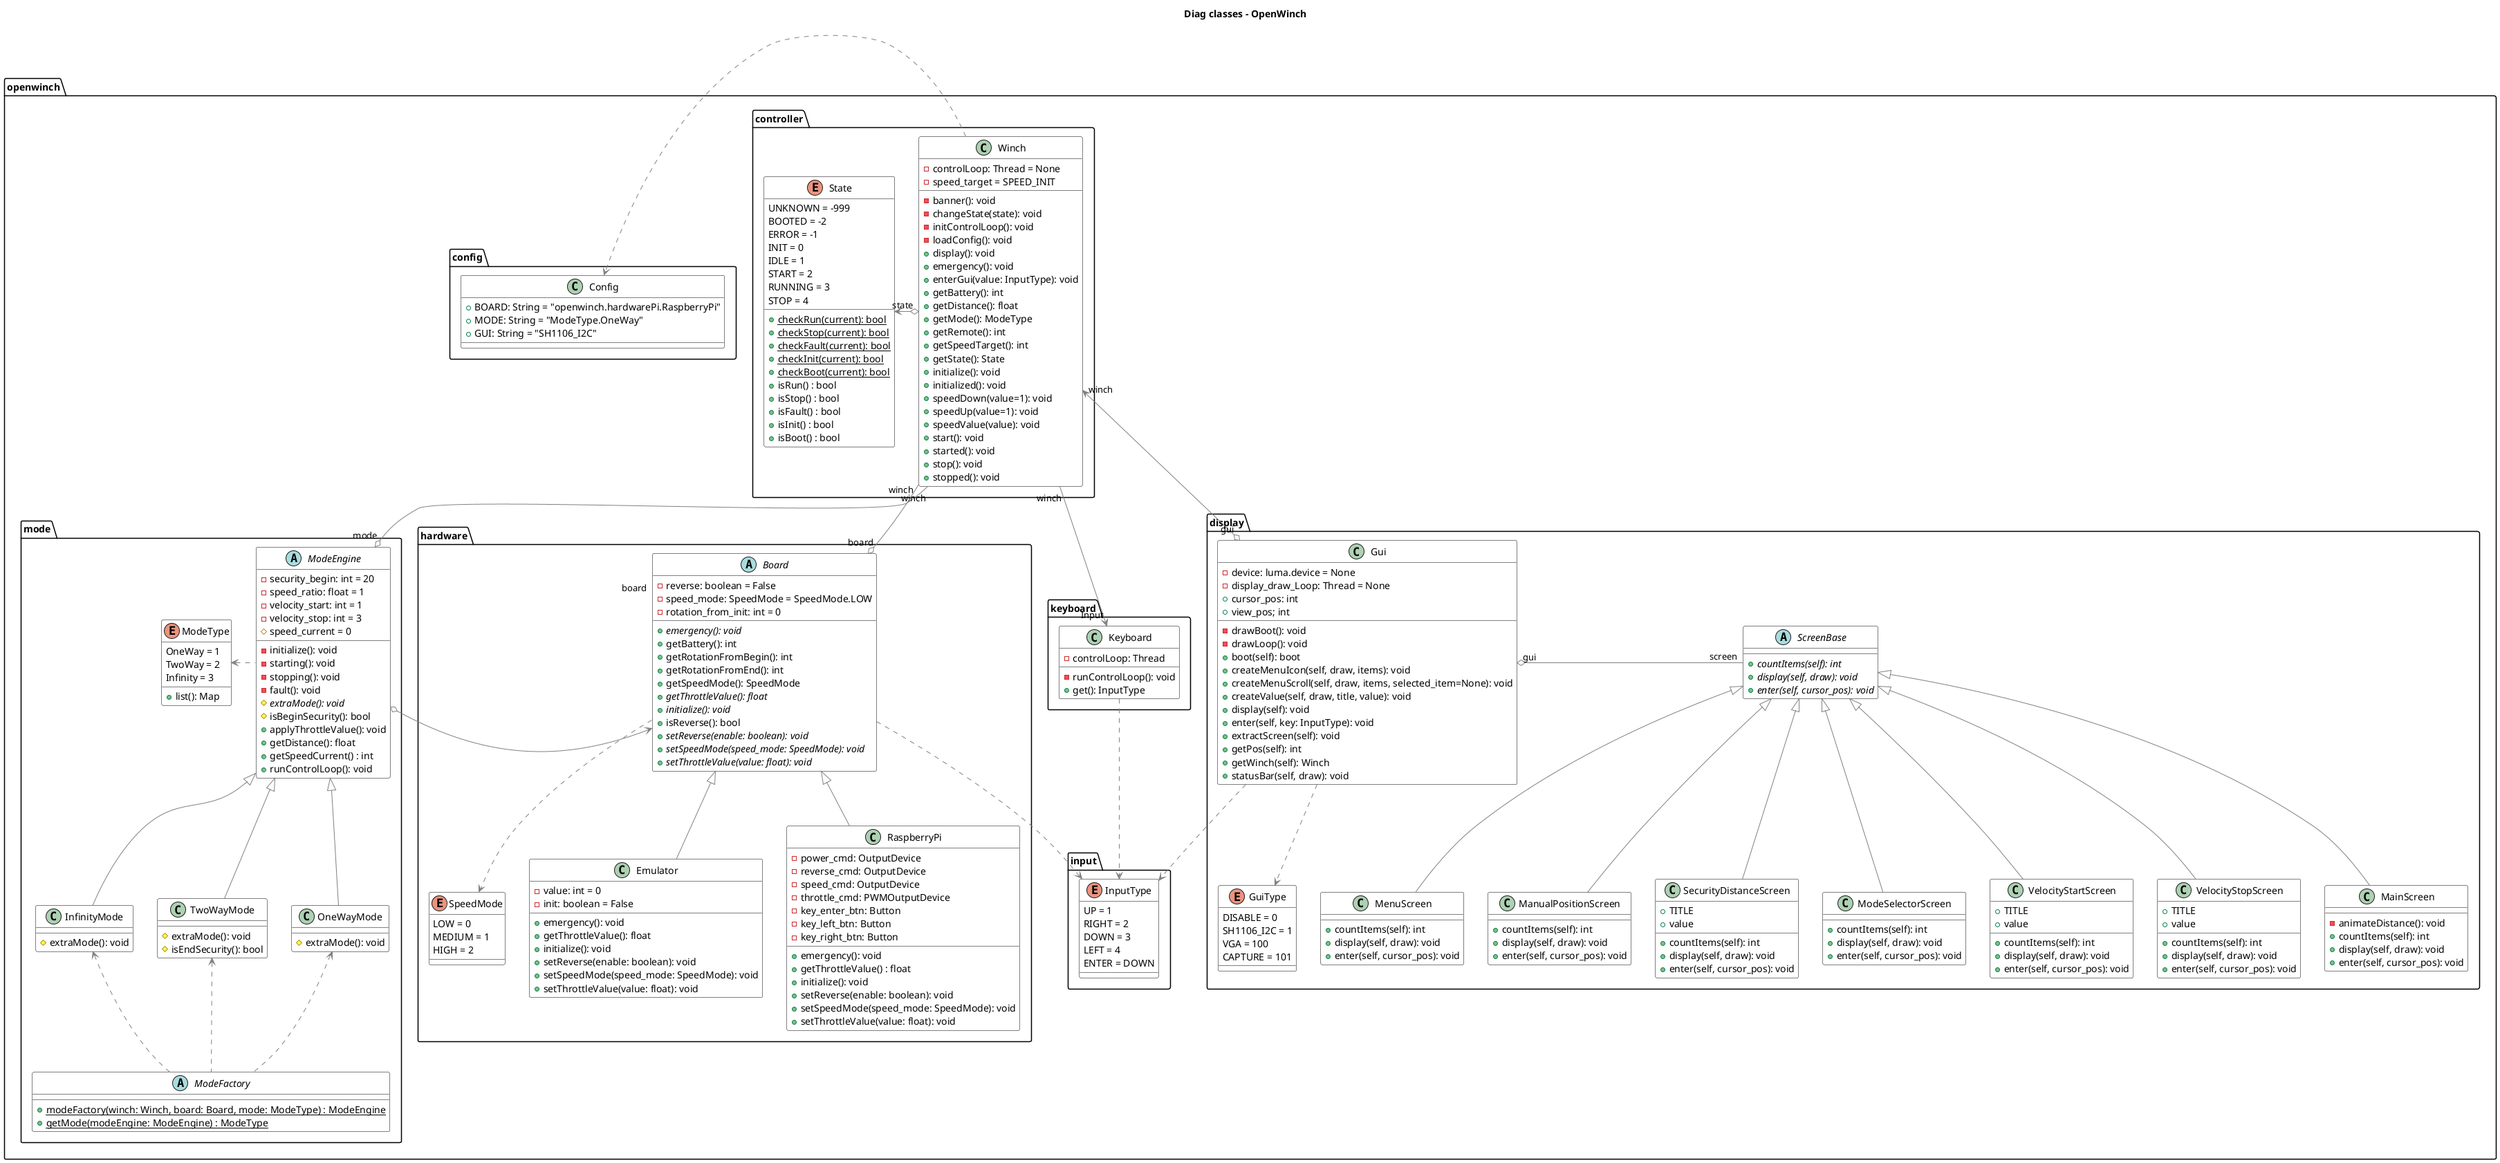 @startuml

skinparam class {
    BackgroundColor White
    ArrowColor Grey
    BorderColor Black
}

title Diag classes - OpenWinch

namespace openwinch.controller {

    enum State {
        UNKNOWN = -999
        BOOTED = -2
        ERROR = -1
        INIT = 0
        IDLE = 1
        START = 2
        RUNNING = 3
        STOP = 4
        {static}+checkRun(current): bool
        {static}+checkStop(current): bool
        {static}+checkFault(current): bool
        {static}+checkInit(current): bool
        {static}+checkBoot(current): bool
        +isRun() : bool
        +isStop() : bool
        +isFault() : bool
        +isInit() : bool
        +isBoot() : bool
    }

    class Winch {
        -controlLoop: Thread = None
        -speed_target = SPEED_INIT
        -banner(): void
        -changeState(state): void
        -initControlLoop(): void
        -loadConfig(): void
        +display(): void
        +emergency(): void
        +enterGui(value: InputType): void
        +getBattery(): int
        +getDistance(): float
        +getMode(): ModeType
        +getRemote(): int
        +getSpeedTarget(): int
        +getState(): State
        +initialize(): void
        +initialized(): void
        +speedDown(value=1): void
        +speedUp(value=1): void
        +speedValue(value): void
        +start(): void
        +started(): void
        +stop(): void
        +stopped(): void
    }

    Winch o-left-> "state" State
}

namespace openwinch.mode {

    enum ModeType {
        OneWay = 1
        TwoWay = 2
        Infinity = 3
        +list(): Map
    }

    abstract class ModeFactory {
        {static}+modeFactory(winch: Winch, board: Board, mode: ModeType) : ModeEngine
        {static}+getMode(modeEngine: ModeEngine) : ModeType
    }

    abstract class ModeEngine {
        -security_begin: int = 20
        -speed_ratio: float = 1
        -velocity_start: int = 1
        -velocity_stop: int = 3
        #speed_current = 0
        -initialize(): void
        -starting(): void
        -stopping(): void
        -fault(): void
        {abstract}#extraMode(): void
        #isBeginSecurity(): bool
        +applyThrottleValue(): void
        +getDistance(): float
        +getSpeedCurrent() : int
        +runControlLoop(): void
    }

    class OneWayMode extends ModeEngine {
        #extraMode(): void
    }
    class TwoWayMode extends ModeEngine{
        #extraMode(): void
        #isEndSecurity(): bool
    }
    class InfinityMode extends ModeEngine{
        #extraMode(): void
    }

    ModeEngine o-right-> "board" openwinch.hardware.Board
    ModeEngine "mode" o-up- "winch" openwinch.controller.Winch
    ModeEngine .left.> ModeType
    ModeFactory .up.> OneWayMode
    ModeFactory .up.> TwoWayMode
    ModeFactory .up.> InfinityMode
}

namespace openwinch.hardware {

    enum SpeedMode {
        LOW = 0
        MEDIUM = 1
        HIGH = 2
    }

    abstract class Board {
        -reverse: boolean = False
        -speed_mode: SpeedMode = SpeedMode.LOW
        -rotation_from_init: int = 0
        {abstract}+emergency(): void
        +getBattery(): int
        +getRotationFromBegin(): int
        +getRotationFromEnd(): int
        +getSpeedMode(): SpeedMode
        {abstract}+getThrottleValue(): float
        {abstract}+initialize(): void
        +isReverse(): bool
        {abstract}+setReverse(enable: boolean): void
        {abstract}+setSpeedMode(speed_mode: SpeedMode): void
        {abstract}+setThrottleValue(value: float): void
    }

    class Emulator extends Board {
        -value: int = 0
        -init: boolean = False
        +emergency(): void
        +getThrottleValue(): float
        +initialize(): void
        +setReverse(enable: boolean): void
        +setSpeedMode(speed_mode: SpeedMode): void
        +setThrottleValue(value: float): void
    }

    class RaspberryPi extends Board {
        -power_cmd: OutputDevice
        -reverse_cmd: OutputDevice
        -speed_cmd: OutputDevice
        -throttle_cmd: PWMOutputDevice
        -key_enter_btn: Button
        -key_left_btn: Button
        -key_right_btn: Button
        +emergency(): void
        +getThrottleValue() : float
        +initialize(): void
        +setReverse(enable: boolean): void
        +setSpeedMode(speed_mode: SpeedMode): void
        +setThrottleValue(value: float): void
    }

    Board ..> SpeedMode
    Board "board" o-up- "winch" openwinch.controller.Winch
    Board ..> openwinch.input.InputType
}

namespace openwinch.display {

    enum GuiType {
        DISABLE = 0
        SH1106_I2C = 1
        VGA = 100
        CAPTURE = 101
    }

    class Gui {
        -device: luma.device = None
        -display_draw_Loop: Thread = None
        +cursor_pos: int
        +view_pos; int
        -drawBoot(): void
        -drawLoop(): void
        +boot(self): boot
        +createMenuIcon(self, draw, items): void
        +createMenuScroll(self, draw, items, selected_item=None): void
        +createValue(self, draw, title, value): void
        +display(self): void
        +enter(self, key: InputType): void
        +extractScreen(self): void
        +getPos(self): int
        +getWinch(self): Winch
        +statusBar(self, draw): void
    }

    Gui "gui" o-right- "screen" ScreenBase
    Gui "gui" o-up-> "winch" openwinch.controller.Winch
    Gui ..> GuiType
    Gui ..> openwinch.input.InputType

    abstract class ScreenBase {
        {abstract}+countItems(self): int
        {abstract}+display(self, draw): void
        {abstract}+enter(self, cursor_pos): void
    }

    class MainScreen extends ScreenBase {
        -animateDistance(): void
        +countItems(self): int
        +display(self, draw): void
        +enter(self, cursor_pos): void
    }

    class MenuScreen extends ScreenBase {
        +countItems(self): int
        +display(self, draw): void
        +enter(self, cursor_pos): void
    }

    class ManualPositionScreen extends ScreenBase {
        +countItems(self): int
        +display(self, draw): void
        +enter(self, cursor_pos): void
    }

    class SecurityDistanceScreen extends ScreenBase {
        +TITLE
        +value
        +countItems(self): int
        +display(self, draw): void
        +enter(self, cursor_pos): void
    }

    class ModeSelectorScreen extends ScreenBase {
        +countItems(self): int
        +display(self, draw): void
        +enter(self, cursor_pos): void
    }

    class VelocityStartScreen extends ScreenBase {
        +TITLE
        +value
        +countItems(self): int
        +display(self, draw): void
        +enter(self, cursor_pos): void
    }

    class VelocityStopScreen extends ScreenBase {
        +TITLE
        +value
        +countItems(self): int
        +display(self, draw): void
        +enter(self, cursor_pos): void
    }
}

namespace openwinch.input {
    enum InputType {
        UP = 1
        RIGHT = 2
        DOWN = 3
        LEFT = 4
        ENTER = DOWN
    }
}

namespace openwinch.keyboard {
    class Keyboard {
        -controlLoop: Thread
        -runControlLoop(): void
        +get(): InputType
    }

    Keyboard ..> openwinch.input.InputType
    openwinch.controller.Winch "winch" --> "Input" Keyboard
}

namespace openwinch.config {
    class Config {
        +BOARD: String = "openwinch.hardwarePi.RaspberryPi"
        +MODE: String = "ModeType.OneWay"
        +GUI: String = "SH1106_I2C"
    }

    openwinch.controller.Winch .right.> Config
}

@enduml
